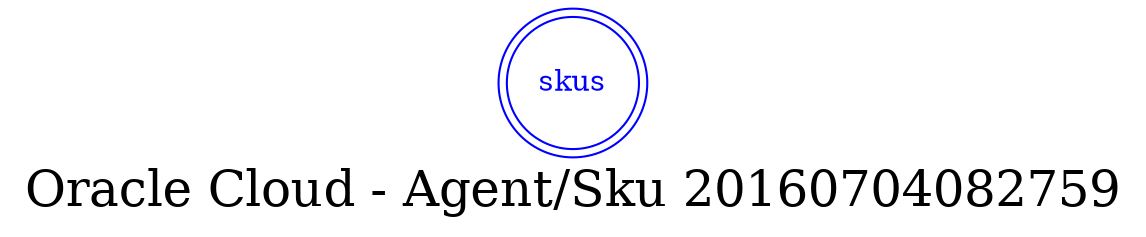 digraph LexiconGraph {
graph[label="Oracle Cloud - Agent/Sku 20160704082759", fontsize=24]
splines=true
"skus" [color=blue, fontcolor=blue, shape=doublecircle]
}
